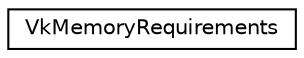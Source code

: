 digraph "Graphical Class Hierarchy"
{
 // LATEX_PDF_SIZE
  edge [fontname="Helvetica",fontsize="10",labelfontname="Helvetica",labelfontsize="10"];
  node [fontname="Helvetica",fontsize="10",shape=record];
  rankdir="LR";
  Node0 [label="VkMemoryRequirements",height=0.2,width=0.4,color="black", fillcolor="white", style="filled",URL="$structVkMemoryRequirements.html",tooltip=" "];
}
